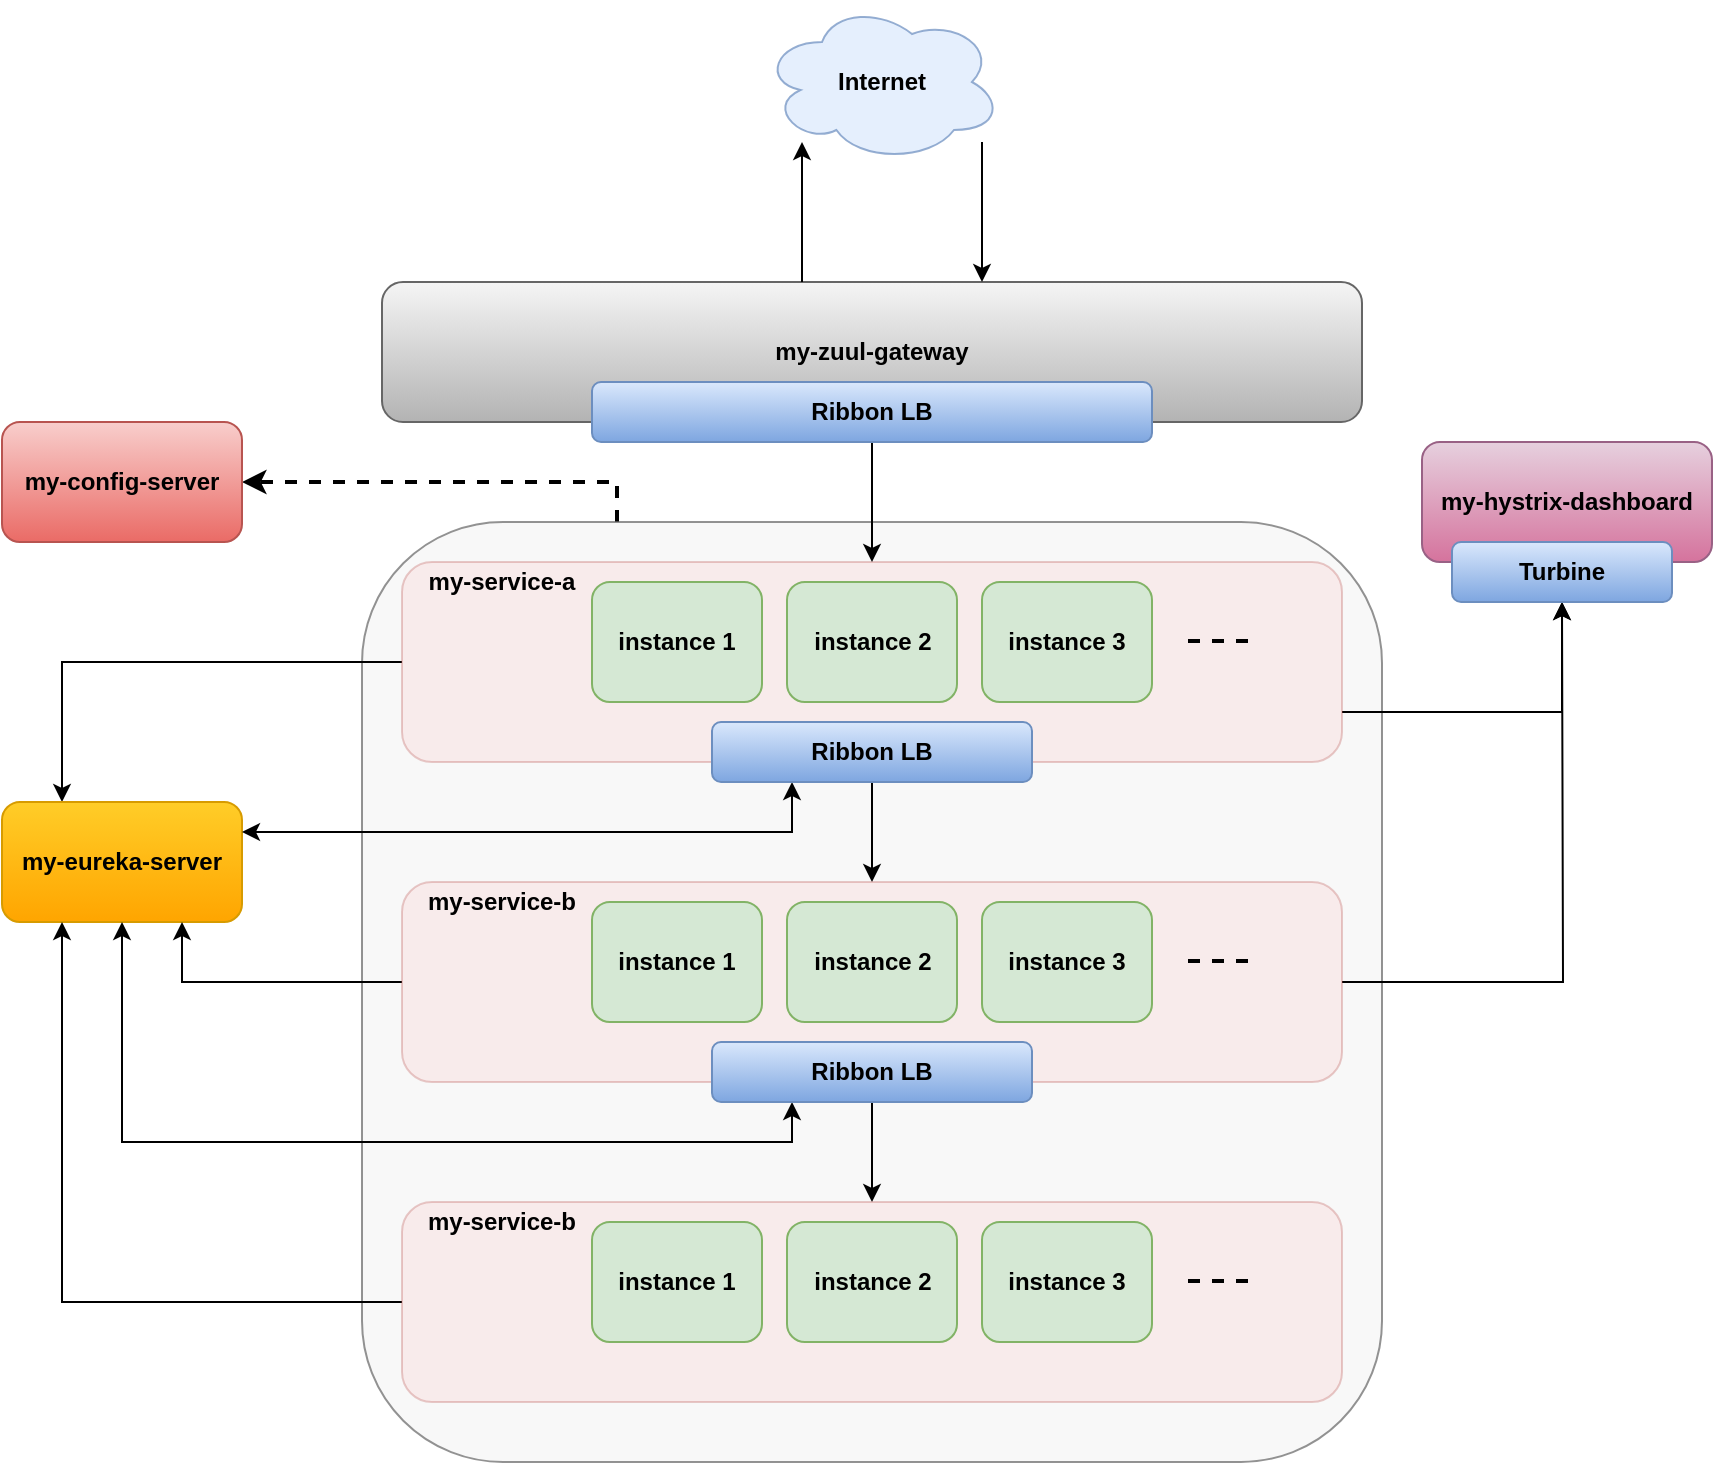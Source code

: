 <mxfile version="12.9.3" type="device"><diagram id="jiUoE6Pok_7MWSL2y1qS" name="Page-1"><mxGraphModel dx="2248" dy="1699" grid="1" gridSize="10" guides="1" tooltips="1" connect="1" arrows="1" fold="1" page="1" pageScale="1" pageWidth="850" pageHeight="1100" math="0" shadow="0"><root><mxCell id="0"/><mxCell id="1" parent="0"/><mxCell id="c0MYV6FMSxUbABqKzz5--106" style="edgeStyle=orthogonalEdgeStyle;rounded=0;orthogonalLoop=1;jettySize=auto;html=1;exitX=0.25;exitY=0;exitDx=0;exitDy=0;entryX=1;entryY=0.5;entryDx=0;entryDy=0;dashed=1;startArrow=none;startFill=0;strokeWidth=2;" edge="1" parent="1" source="c0MYV6FMSxUbABqKzz5--103" target="c0MYV6FMSxUbABqKzz5--94"><mxGeometry relative="1" as="geometry"/></mxCell><mxCell id="c0MYV6FMSxUbABqKzz5--103" value="" style="rounded=1;whiteSpace=wrap;html=1;opacity=70;fillColor=#f5f5f5;strokeColor=#666666;fontColor=#333333;" vertex="1" parent="1"><mxGeometry x="140" y="170" width="510" height="470" as="geometry"/></mxCell><mxCell id="c0MYV6FMSxUbABqKzz5--96" style="edgeStyle=orthogonalEdgeStyle;rounded=0;orthogonalLoop=1;jettySize=auto;html=1;exitX=0;exitY=0.5;exitDx=0;exitDy=0;entryX=0.25;entryY=0;entryDx=0;entryDy=0;strokeWidth=1;" edge="1" parent="1" source="c0MYV6FMSxUbABqKzz5--56" target="c0MYV6FMSxUbABqKzz5--14"><mxGeometry relative="1" as="geometry"/></mxCell><mxCell id="c0MYV6FMSxUbABqKzz5--121" style="edgeStyle=orthogonalEdgeStyle;rounded=0;orthogonalLoop=1;jettySize=auto;html=1;exitX=1;exitY=0.75;exitDx=0;exitDy=0;entryX=0.5;entryY=1;entryDx=0;entryDy=0;startArrow=none;startFill=0;strokeWidth=1;" edge="1" parent="1" source="c0MYV6FMSxUbABqKzz5--56" target="c0MYV6FMSxUbABqKzz5--118"><mxGeometry relative="1" as="geometry"/></mxCell><mxCell id="c0MYV6FMSxUbABqKzz5--56" value="" style="rounded=1;whiteSpace=wrap;html=1;fillColor=#f8cecc;strokeColor=#b85450;opacity=30;" vertex="1" parent="1"><mxGeometry x="160" y="190" width="470" height="100" as="geometry"/></mxCell><mxCell id="c0MYV6FMSxUbABqKzz5--1" value="&lt;b&gt;instance 1&lt;/b&gt;" style="rounded=1;whiteSpace=wrap;html=1;fillColor=#d5e8d4;strokeColor=#82b366;" vertex="1" parent="1"><mxGeometry x="255" y="200" width="85" height="60" as="geometry"/></mxCell><mxCell id="c0MYV6FMSxUbABqKzz5--14" value="&lt;b&gt;my-eureka-server&lt;/b&gt;" style="rounded=1;whiteSpace=wrap;html=1;fillColor=#ffcd28;strokeColor=#d79b00;gradientColor=#ffa500;" vertex="1" parent="1"><mxGeometry x="-40" y="310" width="120" height="60" as="geometry"/></mxCell><mxCell id="c0MYV6FMSxUbABqKzz5--22" value="&lt;b&gt;my-zuul-gateway&lt;/b&gt;" style="rounded=1;whiteSpace=wrap;html=1;fillColor=#f5f5f5;strokeColor=#666666;gradientColor=#b3b3b3;" vertex="1" parent="1"><mxGeometry x="150" y="50" width="490" height="70" as="geometry"/></mxCell><mxCell id="c0MYV6FMSxUbABqKzz5--62" style="edgeStyle=orthogonalEdgeStyle;rounded=0;orthogonalLoop=1;jettySize=auto;html=1;exitX=0.5;exitY=1;exitDx=0;exitDy=0;entryX=0.5;entryY=0;entryDx=0;entryDy=0;strokeWidth=1;" edge="1" parent="1" source="c0MYV6FMSxUbABqKzz5--24" target="c0MYV6FMSxUbABqKzz5--56"><mxGeometry relative="1" as="geometry"/></mxCell><mxCell id="c0MYV6FMSxUbABqKzz5--24" value="&lt;b&gt;Ribbon LB&lt;/b&gt;" style="rounded=1;whiteSpace=wrap;html=1;fillColor=#dae8fc;strokeColor=#6c8ebf;gradientColor=#7ea6e0;" vertex="1" parent="1"><mxGeometry x="255" y="100" width="280" height="30" as="geometry"/></mxCell><mxCell id="c0MYV6FMSxUbABqKzz5--34" value="&lt;b&gt;instance 3&lt;/b&gt;" style="rounded=1;whiteSpace=wrap;html=1;fillColor=#d5e8d4;strokeColor=#82b366;" vertex="1" parent="1"><mxGeometry x="450" y="200" width="85" height="60" as="geometry"/></mxCell><mxCell id="c0MYV6FMSxUbABqKzz5--36" value="&lt;b&gt;my-hystrix-dashboard&lt;/b&gt;" style="rounded=1;whiteSpace=wrap;html=1;fillColor=#e6d0de;strokeColor=#996185;gradientColor=#d5739d;rotation=0;" vertex="1" parent="1"><mxGeometry x="670" y="130" width="145" height="60" as="geometry"/></mxCell><mxCell id="c0MYV6FMSxUbABqKzz5--60" value="&lt;b&gt;my-service-a&lt;/b&gt;" style="text;html=1;strokeColor=none;fillColor=none;align=center;verticalAlign=middle;whiteSpace=wrap;rounded=0;opacity=30;" vertex="1" parent="1"><mxGeometry x="170" y="190" width="80" height="20" as="geometry"/></mxCell><mxCell id="c0MYV6FMSxUbABqKzz5--63" value="&lt;b&gt;instance 2&lt;/b&gt;" style="rounded=1;whiteSpace=wrap;html=1;fillColor=#d5e8d4;strokeColor=#82b366;" vertex="1" parent="1"><mxGeometry x="352.5" y="200" width="85" height="60" as="geometry"/></mxCell><mxCell id="c0MYV6FMSxUbABqKzz5--85" style="edgeStyle=orthogonalEdgeStyle;rounded=0;orthogonalLoop=1;jettySize=auto;html=1;exitX=0.5;exitY=1;exitDx=0;exitDy=0;entryX=0.5;entryY=0;entryDx=0;entryDy=0;strokeWidth=1;" edge="1" parent="1" source="c0MYV6FMSxUbABqKzz5--75" target="c0MYV6FMSxUbABqKzz5--78"><mxGeometry relative="1" as="geometry"/></mxCell><mxCell id="c0MYV6FMSxUbABqKzz5--97" style="edgeStyle=orthogonalEdgeStyle;rounded=0;orthogonalLoop=1;jettySize=auto;html=1;exitX=0.25;exitY=1;exitDx=0;exitDy=0;entryX=1;entryY=0.25;entryDx=0;entryDy=0;strokeWidth=1;startArrow=classic;startFill=1;" edge="1" parent="1" source="c0MYV6FMSxUbABqKzz5--75" target="c0MYV6FMSxUbABqKzz5--14"><mxGeometry relative="1" as="geometry"/></mxCell><mxCell id="c0MYV6FMSxUbABqKzz5--75" value="&lt;b&gt;Ribbon LB&lt;/b&gt;" style="rounded=1;whiteSpace=wrap;html=1;fillColor=#dae8fc;strokeColor=#6c8ebf;gradientColor=#7ea6e0;" vertex="1" parent="1"><mxGeometry x="315" y="270" width="160" height="30" as="geometry"/></mxCell><mxCell id="c0MYV6FMSxUbABqKzz5--77" value="" style="endArrow=none;dashed=1;html=1;strokeWidth=2;" edge="1" parent="1"><mxGeometry width="50" height="50" relative="1" as="geometry"><mxPoint x="553" y="229.5" as="sourcePoint"/><mxPoint x="588" y="229.5" as="targetPoint"/></mxGeometry></mxCell><mxCell id="c0MYV6FMSxUbABqKzz5--98" style="edgeStyle=orthogonalEdgeStyle;rounded=0;orthogonalLoop=1;jettySize=auto;html=1;exitX=0;exitY=0.5;exitDx=0;exitDy=0;entryX=0.75;entryY=1;entryDx=0;entryDy=0;startArrow=none;startFill=0;strokeWidth=1;" edge="1" parent="1" source="c0MYV6FMSxUbABqKzz5--78" target="c0MYV6FMSxUbABqKzz5--14"><mxGeometry relative="1" as="geometry"/></mxCell><mxCell id="c0MYV6FMSxUbABqKzz5--122" style="edgeStyle=orthogonalEdgeStyle;rounded=0;orthogonalLoop=1;jettySize=auto;html=1;exitX=1;exitY=0.5;exitDx=0;exitDy=0;startArrow=none;startFill=0;strokeWidth=1;" edge="1" parent="1" source="c0MYV6FMSxUbABqKzz5--78"><mxGeometry relative="1" as="geometry"><mxPoint x="740" y="210" as="targetPoint"/></mxGeometry></mxCell><mxCell id="c0MYV6FMSxUbABqKzz5--78" value="" style="rounded=1;whiteSpace=wrap;html=1;fillColor=#f8cecc;strokeColor=#b85450;opacity=30;" vertex="1" parent="1"><mxGeometry x="160" y="350" width="470" height="100" as="geometry"/></mxCell><mxCell id="c0MYV6FMSxUbABqKzz5--79" value="&lt;b&gt;instance 1&lt;/b&gt;" style="rounded=1;whiteSpace=wrap;html=1;fillColor=#d5e8d4;strokeColor=#82b366;" vertex="1" parent="1"><mxGeometry x="255" y="360" width="85" height="60" as="geometry"/></mxCell><mxCell id="c0MYV6FMSxUbABqKzz5--80" value="&lt;b&gt;instance 3&lt;/b&gt;" style="rounded=1;whiteSpace=wrap;html=1;fillColor=#d5e8d4;strokeColor=#82b366;" vertex="1" parent="1"><mxGeometry x="450" y="360" width="85" height="60" as="geometry"/></mxCell><mxCell id="c0MYV6FMSxUbABqKzz5--81" value="&lt;b&gt;my-service-b&lt;/b&gt;" style="text;html=1;strokeColor=none;fillColor=none;align=center;verticalAlign=middle;whiteSpace=wrap;rounded=0;opacity=30;" vertex="1" parent="1"><mxGeometry x="170" y="350" width="80" height="20" as="geometry"/></mxCell><mxCell id="c0MYV6FMSxUbABqKzz5--82" value="&lt;b&gt;instance 2&lt;/b&gt;" style="rounded=1;whiteSpace=wrap;html=1;fillColor=#d5e8d4;strokeColor=#82b366;" vertex="1" parent="1"><mxGeometry x="352.5" y="360" width="85" height="60" as="geometry"/></mxCell><mxCell id="c0MYV6FMSxUbABqKzz5--93" style="edgeStyle=orthogonalEdgeStyle;rounded=0;orthogonalLoop=1;jettySize=auto;html=1;exitX=0.5;exitY=1;exitDx=0;exitDy=0;entryX=0.5;entryY=0;entryDx=0;entryDy=0;strokeWidth=1;" edge="1" parent="1" source="c0MYV6FMSxUbABqKzz5--83" target="c0MYV6FMSxUbABqKzz5--86"><mxGeometry relative="1" as="geometry"/></mxCell><mxCell id="c0MYV6FMSxUbABqKzz5--99" style="edgeStyle=orthogonalEdgeStyle;rounded=0;orthogonalLoop=1;jettySize=auto;html=1;exitX=0.25;exitY=1;exitDx=0;exitDy=0;entryX=0.5;entryY=1;entryDx=0;entryDy=0;startArrow=classic;startFill=1;strokeWidth=1;" edge="1" parent="1" source="c0MYV6FMSxUbABqKzz5--83" target="c0MYV6FMSxUbABqKzz5--14"><mxGeometry relative="1" as="geometry"/></mxCell><mxCell id="c0MYV6FMSxUbABqKzz5--83" value="&lt;b&gt;Ribbon LB&lt;/b&gt;" style="rounded=1;whiteSpace=wrap;html=1;fillColor=#dae8fc;strokeColor=#6c8ebf;gradientColor=#7ea6e0;" vertex="1" parent="1"><mxGeometry x="315" y="430" width="160" height="30" as="geometry"/></mxCell><mxCell id="c0MYV6FMSxUbABqKzz5--84" value="" style="endArrow=none;dashed=1;html=1;strokeWidth=2;" edge="1" parent="1"><mxGeometry width="50" height="50" relative="1" as="geometry"><mxPoint x="553" y="389.5" as="sourcePoint"/><mxPoint x="588" y="389.5" as="targetPoint"/></mxGeometry></mxCell><mxCell id="c0MYV6FMSxUbABqKzz5--100" style="edgeStyle=orthogonalEdgeStyle;rounded=0;orthogonalLoop=1;jettySize=auto;html=1;exitX=0;exitY=0.5;exitDx=0;exitDy=0;entryX=0.25;entryY=1;entryDx=0;entryDy=0;startArrow=none;startFill=0;strokeWidth=1;" edge="1" parent="1" source="c0MYV6FMSxUbABqKzz5--86" target="c0MYV6FMSxUbABqKzz5--14"><mxGeometry relative="1" as="geometry"/></mxCell><mxCell id="c0MYV6FMSxUbABqKzz5--86" value="" style="rounded=1;whiteSpace=wrap;html=1;fillColor=#f8cecc;strokeColor=#b85450;opacity=30;" vertex="1" parent="1"><mxGeometry x="160" y="510" width="470" height="100" as="geometry"/></mxCell><mxCell id="c0MYV6FMSxUbABqKzz5--87" value="&lt;b&gt;instance 1&lt;/b&gt;" style="rounded=1;whiteSpace=wrap;html=1;fillColor=#d5e8d4;strokeColor=#82b366;" vertex="1" parent="1"><mxGeometry x="255" y="520" width="85" height="60" as="geometry"/></mxCell><mxCell id="c0MYV6FMSxUbABqKzz5--88" value="&lt;b&gt;instance 3&lt;/b&gt;" style="rounded=1;whiteSpace=wrap;html=1;fillColor=#d5e8d4;strokeColor=#82b366;" vertex="1" parent="1"><mxGeometry x="450" y="520" width="85" height="60" as="geometry"/></mxCell><mxCell id="c0MYV6FMSxUbABqKzz5--89" value="&lt;b&gt;my-service-b&lt;/b&gt;" style="text;html=1;strokeColor=none;fillColor=none;align=center;verticalAlign=middle;whiteSpace=wrap;rounded=0;opacity=30;" vertex="1" parent="1"><mxGeometry x="170" y="510" width="80" height="20" as="geometry"/></mxCell><mxCell id="c0MYV6FMSxUbABqKzz5--90" value="&lt;b&gt;instance 2&lt;/b&gt;" style="rounded=1;whiteSpace=wrap;html=1;fillColor=#d5e8d4;strokeColor=#82b366;" vertex="1" parent="1"><mxGeometry x="352.5" y="520" width="85" height="60" as="geometry"/></mxCell><mxCell id="c0MYV6FMSxUbABqKzz5--92" value="" style="endArrow=none;dashed=1;html=1;strokeWidth=2;" edge="1" parent="1"><mxGeometry width="50" height="50" relative="1" as="geometry"><mxPoint x="553" y="549.5" as="sourcePoint"/><mxPoint x="588" y="549.5" as="targetPoint"/></mxGeometry></mxCell><mxCell id="c0MYV6FMSxUbABqKzz5--94" value="&lt;b&gt;my-config-server&lt;/b&gt;" style="rounded=1;whiteSpace=wrap;html=1;fillColor=#f8cecc;strokeColor=#b85450;gradientColor=#ea6b66;" vertex="1" parent="1"><mxGeometry x="-40" y="120" width="120" height="60" as="geometry"/></mxCell><mxCell id="c0MYV6FMSxUbABqKzz5--111" value="" style="endArrow=classic;html=1;strokeWidth=1;" edge="1" parent="1"><mxGeometry width="50" height="50" relative="1" as="geometry"><mxPoint x="360" y="50" as="sourcePoint"/><mxPoint x="360" y="-20" as="targetPoint"/></mxGeometry></mxCell><mxCell id="c0MYV6FMSxUbABqKzz5--112" value="" style="endArrow=classic;html=1;strokeWidth=1;" edge="1" parent="1"><mxGeometry width="50" height="50" relative="1" as="geometry"><mxPoint x="450" y="-20" as="sourcePoint"/><mxPoint x="450" y="50" as="targetPoint"/></mxGeometry></mxCell><mxCell id="c0MYV6FMSxUbABqKzz5--114" value="&lt;b&gt;Internet&lt;/b&gt;" style="ellipse;shape=cloud;whiteSpace=wrap;html=1;opacity=70;fillColor=#dae8fc;strokeColor=#6c8ebf;" vertex="1" parent="1"><mxGeometry x="340" y="-90" width="120" height="80" as="geometry"/></mxCell><mxCell id="c0MYV6FMSxUbABqKzz5--118" value="&lt;b&gt;Turbine&lt;/b&gt;" style="rounded=1;whiteSpace=wrap;html=1;fillColor=#dae8fc;strokeColor=#6c8ebf;gradientColor=#7ea6e0;rotation=0;" vertex="1" parent="1"><mxGeometry x="685" y="180" width="110" height="30" as="geometry"/></mxCell></root></mxGraphModel></diagram></mxfile>